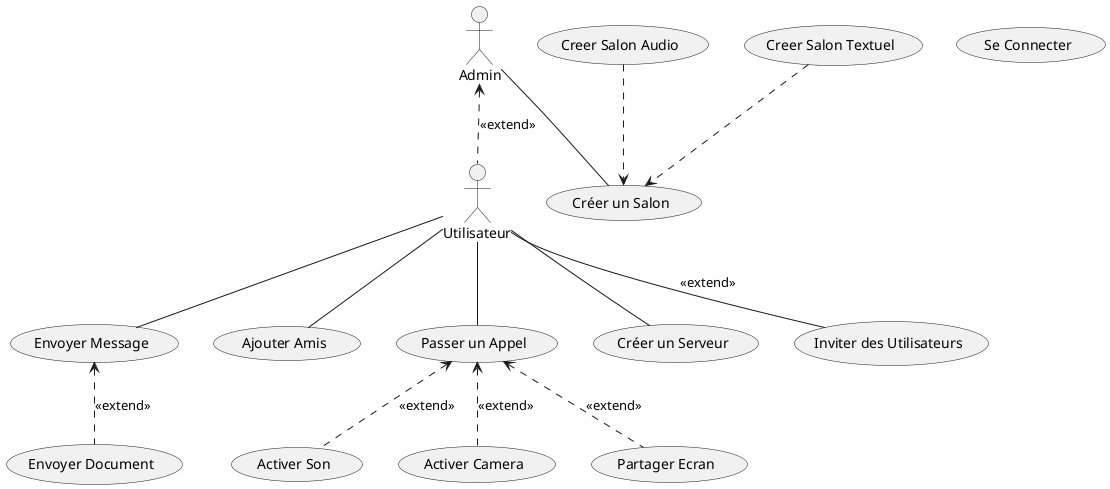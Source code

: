 @startuml
actor Utilisateur
actor Admin

usecase em as (Envoyer Message)
    usecase ed as (Envoyer Document)

usecase aa as (Ajouter Amis)

usecase pa as (Passer un Appel)
    usecase as as (Activer Son)
    usecase ac as (Activer Camera)
    usecase pe as (Partager Ecran)

usecase sc as (Se Connecter)

usecase cs as (Créer un Serveur)
    usecase css as (Créer un Salon)
        usecase ca as (Creer Salon Audio)
        usecase ct as (Creer Salon Textuel)
    usecase ia as (Inviter des Utilisateurs)


Utilisateur -- em
em <.. ed : <<extend>>

Utilisateur -- aa
Utilisateur -- pa
pa <.. ac : <<extend>>
pa <.. as : <<extend>>
pa <.. pe : <<extend>>

Utilisateur -- cs
Admin <.. Utilisateur : <<extend>>
Admin -- css
Utilisateur -- ia: <<extend>>
ca ..> css
ct ..> css
@enduml
